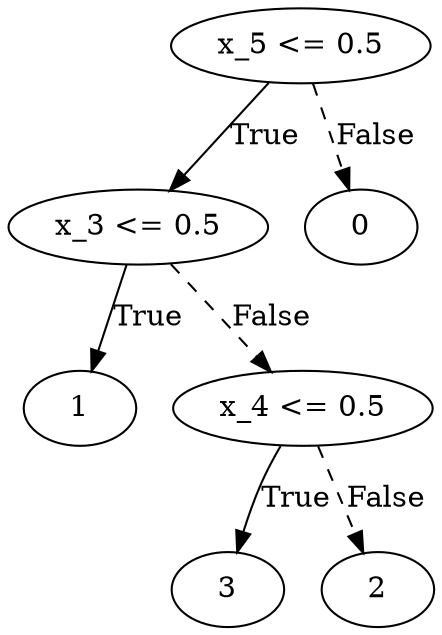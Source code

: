 digraph {
0 [label="x_5 <= 0.5"];
1 [label="x_3 <= 0.5"];
2 [label="1"];
1 -> 2 [label="True"];
3 [label="x_4 <= 0.5"];
4 [label="3"];
3 -> 4 [label="True"];
5 [label="2"];
3 -> 5 [style="dashed", label="False"];
1 -> 3 [style="dashed", label="False"];
0 -> 1 [label="True"];
6 [label="0"];
0 -> 6 [style="dashed", label="False"];

}